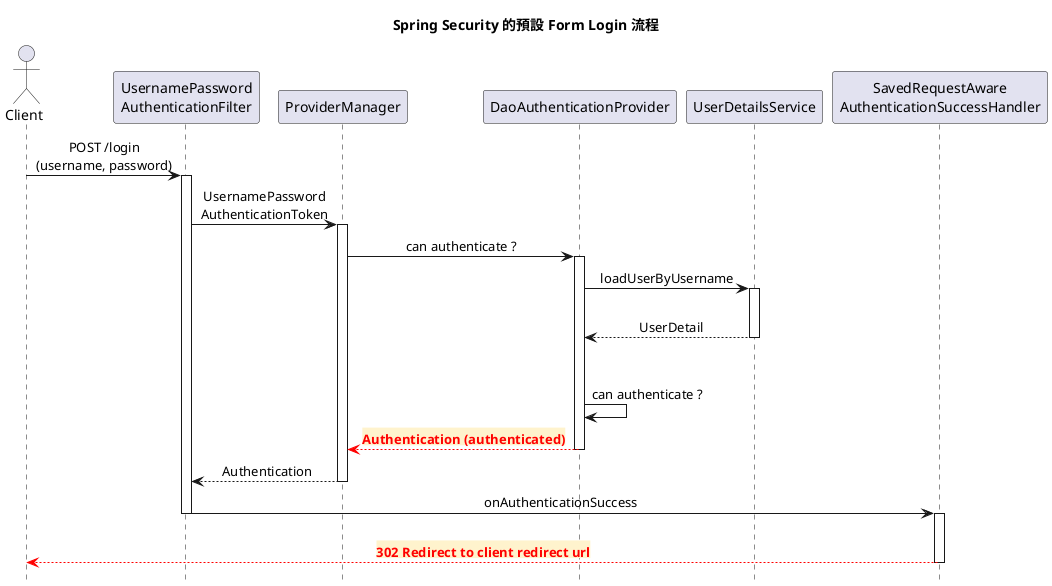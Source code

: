 @startuml
title Spring Security 的預設 Form Login 流程
hide footbox
skinparam ResponseMessageBelowArrow true
skinparam SequenceMessageAlign center

<style>
note {
  .highlight {
    BackgroundColor #ffebe6
    BorderColor #e67a7a
  }
}
</style>


actor "Client" as Client
participant "UsernamePassword\nAuthenticationFilter" as Filter
participant "ProviderManager" as Manager
participant "DaoAuthenticationProvider" as Provider
participant "UserDetailsService" as UDS
participant "SavedRequestAware\nAuthenticationSuccessHandler" as SuccessHandler

Client -> Filter : POST /login\n(username, password)
activate Filter

Filter -> Manager : UsernamePassword\nAuthenticationToken
activate Manager

Manager -> Provider : can authenticate ?
activate Provider

Provider -> UDS : loadUserByUsername
activate UDS
UDS --> Provider : \n UserDetail
deactivate UDS

Provider -> Provider : \n\ncan authenticate ?
Provider -[#red]--> Manager : <back:#fff3cd><color:red>**Authentication (authenticated)**</color></back>
deactivate Provider

Manager --> Filter : Authentication
deactivate Manager

Filter -> SuccessHandler : onAuthenticationSuccess
deactivate Filter
activate SuccessHandler
SuccessHandler -[#red]-> Client : \n<back:#fff3cd><color:red>**302 Redirect to client redirect url**</color></back>

deactivate SuccessHandler

@enduml
